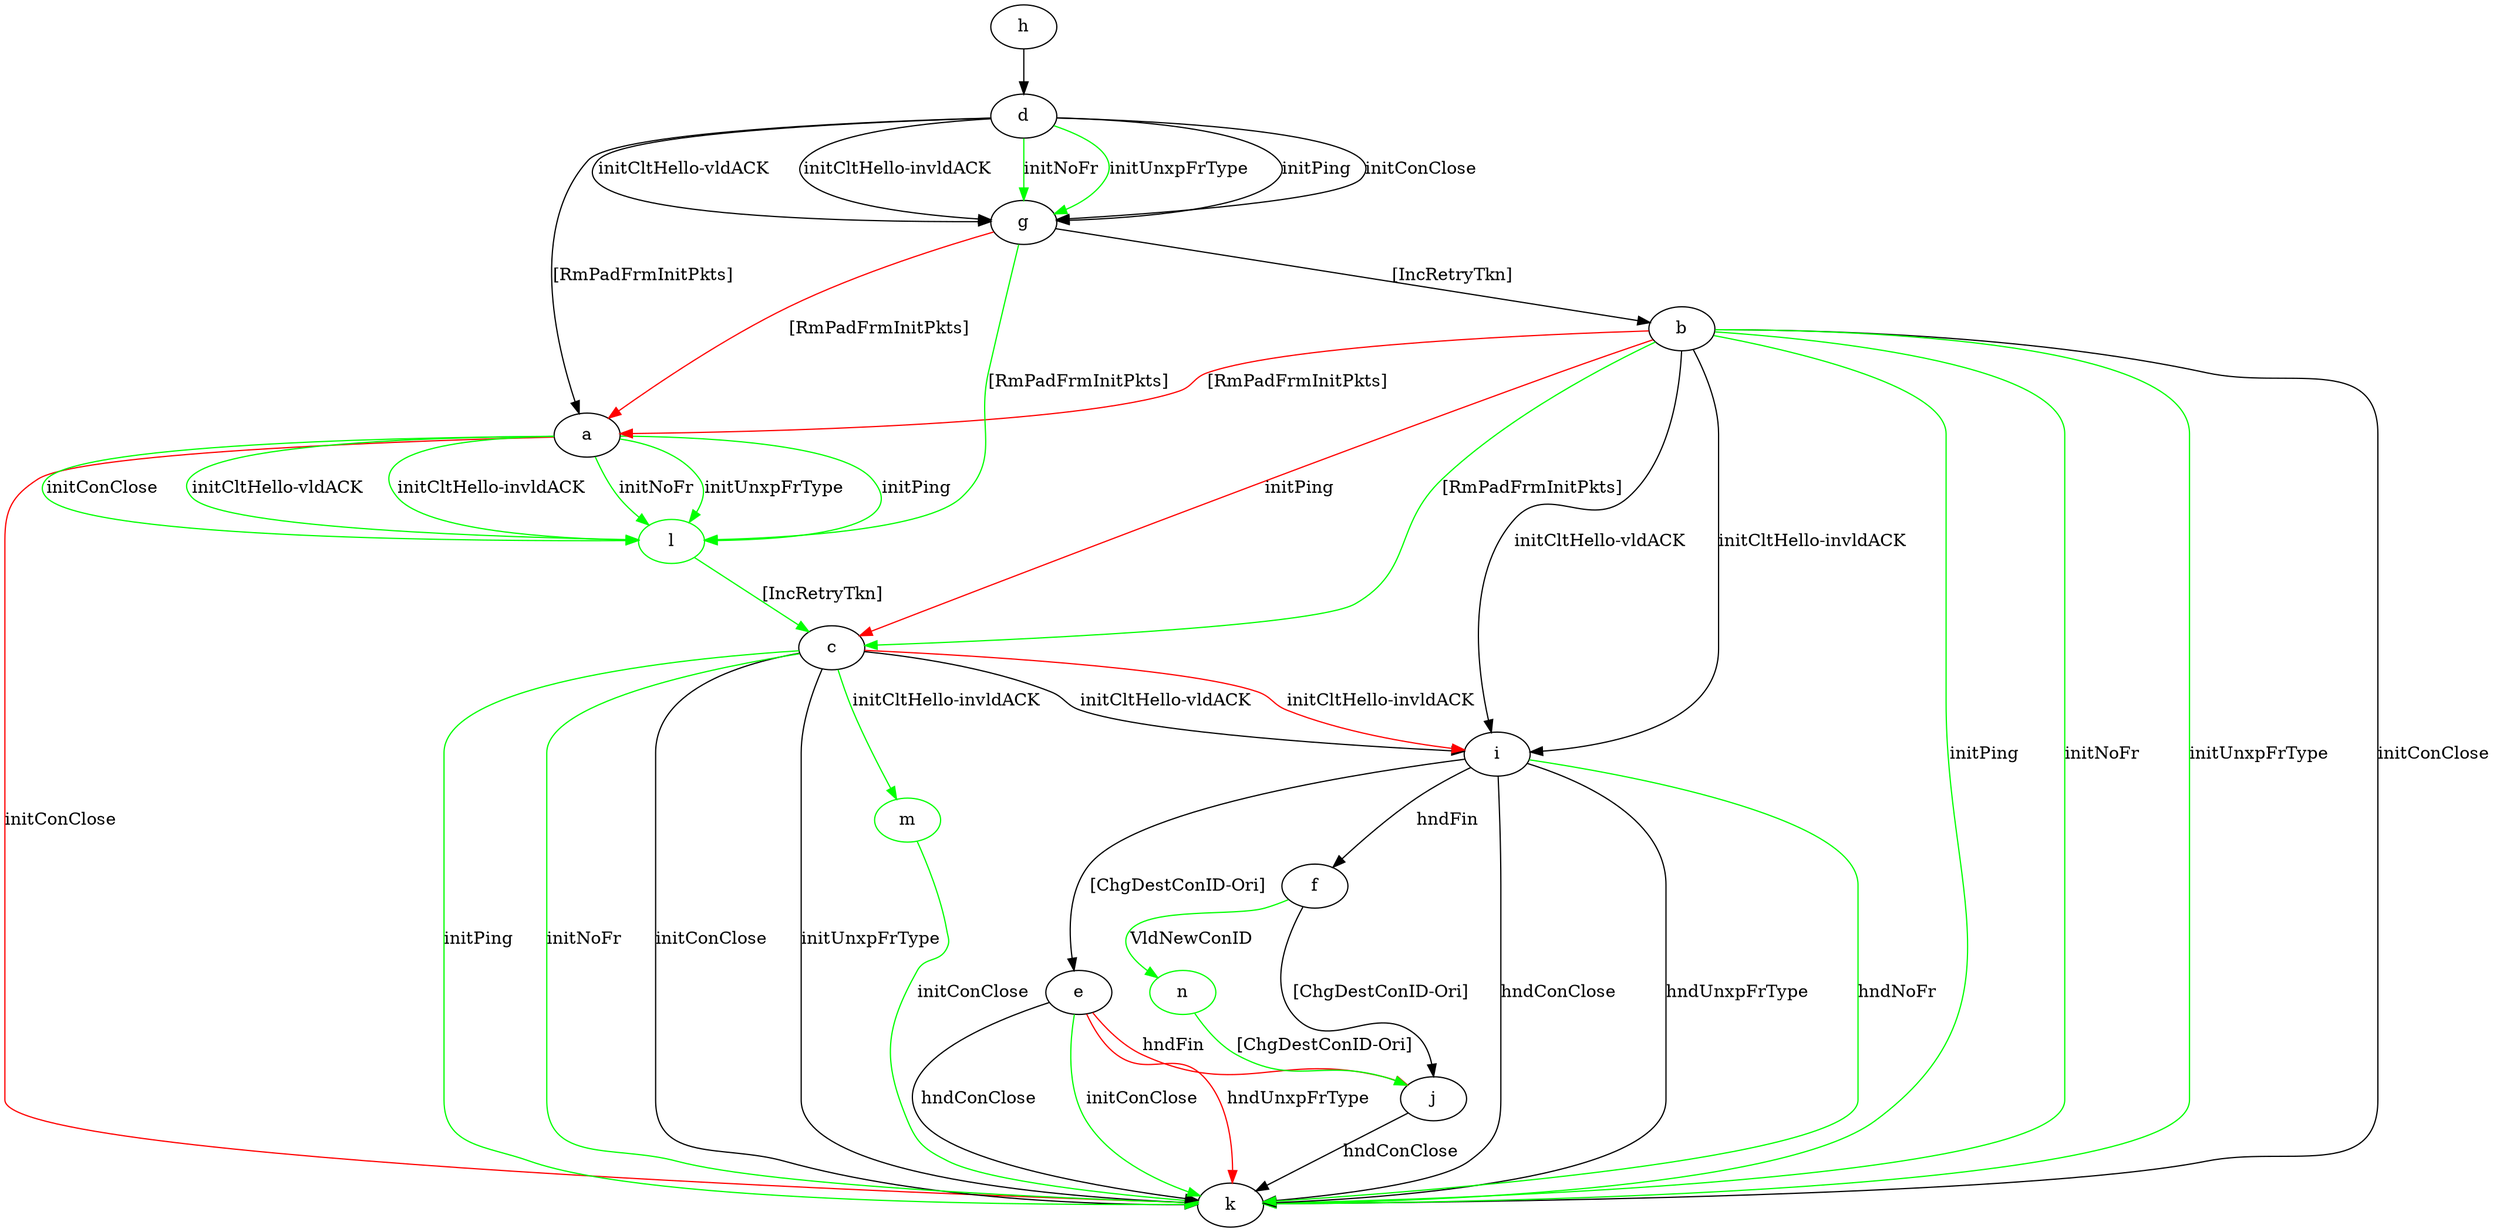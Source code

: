 digraph "" {
	a -> k	[key=0,
		color=red,
		label="initConClose "];
	l	[color=green];
	a -> l	[key=0,
		color=green,
		label="initPing "];
	a -> l	[key=1,
		color=green,
		label="initConClose "];
	a -> l	[key=2,
		color=green,
		label="initCltHello-vldACK "];
	a -> l	[key=3,
		color=green,
		label="initCltHello-invldACK "];
	a -> l	[key=4,
		color=green,
		label="initNoFr "];
	a -> l	[key=5,
		color=green,
		label="initUnxpFrType "];
	b -> a	[key=0,
		color=red,
		label="[RmPadFrmInitPkts] "];
	b -> c	[key=0,
		color=green,
		label="[RmPadFrmInitPkts] "];
	b -> c	[key=1,
		color=red,
		label="initPing "];
	b -> i	[key=0,
		label="initCltHello-vldACK "];
	b -> i	[key=1,
		label="initCltHello-invldACK "];
	b -> k	[key=0,
		label="initConClose "];
	b -> k	[key=1,
		color=green,
		label="initPing "];
	b -> k	[key=2,
		color=green,
		label="initNoFr "];
	b -> k	[key=3,
		color=green,
		label="initUnxpFrType "];
	c -> i	[key=0,
		label="initCltHello-vldACK "];
	c -> i	[key=1,
		color=red,
		label="initCltHello-invldACK "];
	c -> k	[key=0,
		label="initConClose "];
	c -> k	[key=1,
		label="initUnxpFrType "];
	c -> k	[key=2,
		color=green,
		label="initPing "];
	c -> k	[key=3,
		color=green,
		label="initNoFr "];
	m	[color=green];
	c -> m	[key=0,
		color=green,
		label="initCltHello-invldACK "];
	d -> a	[key=0,
		label="[RmPadFrmInitPkts] "];
	d -> g	[key=0,
		label="initPing "];
	d -> g	[key=1,
		label="initConClose "];
	d -> g	[key=2,
		label="initCltHello-vldACK "];
	d -> g	[key=3,
		label="initCltHello-invldACK "];
	d -> g	[key=4,
		color=green,
		label="initNoFr "];
	d -> g	[key=5,
		color=green,
		label="initUnxpFrType "];
	e -> j	[key=0,
		color=red,
		label="hndFin "];
	e -> k	[key=0,
		label="hndConClose "];
	e -> k	[key=1,
		color=green,
		label="initConClose "];
	e -> k	[key=2,
		color=red,
		label="hndUnxpFrType "];
	f -> j	[key=0,
		label="[ChgDestConID-Ori] "];
	n	[color=green];
	f -> n	[key=0,
		color=green,
		label="VldNewConID "];
	g -> a	[key=0,
		color=red,
		label="[RmPadFrmInitPkts] "];
	g -> b	[key=0,
		label="[IncRetryTkn] "];
	g -> l	[key=0,
		color=green,
		label="[RmPadFrmInitPkts] "];
	h -> d	[key=0];
	i -> e	[key=0,
		label="[ChgDestConID-Ori] "];
	i -> f	[key=0,
		label="hndFin "];
	i -> k	[key=0,
		label="hndConClose "];
	i -> k	[key=1,
		label="hndUnxpFrType "];
	i -> k	[key=2,
		color=green,
		label="hndNoFr "];
	j -> k	[key=0,
		label="hndConClose "];
	l -> c	[key=0,
		color=green,
		label="[IncRetryTkn] "];
	m -> k	[key=0,
		color=green,
		label="initConClose "];
	n -> j	[key=0,
		color=green,
		label="[ChgDestConID-Ori] "];
}
